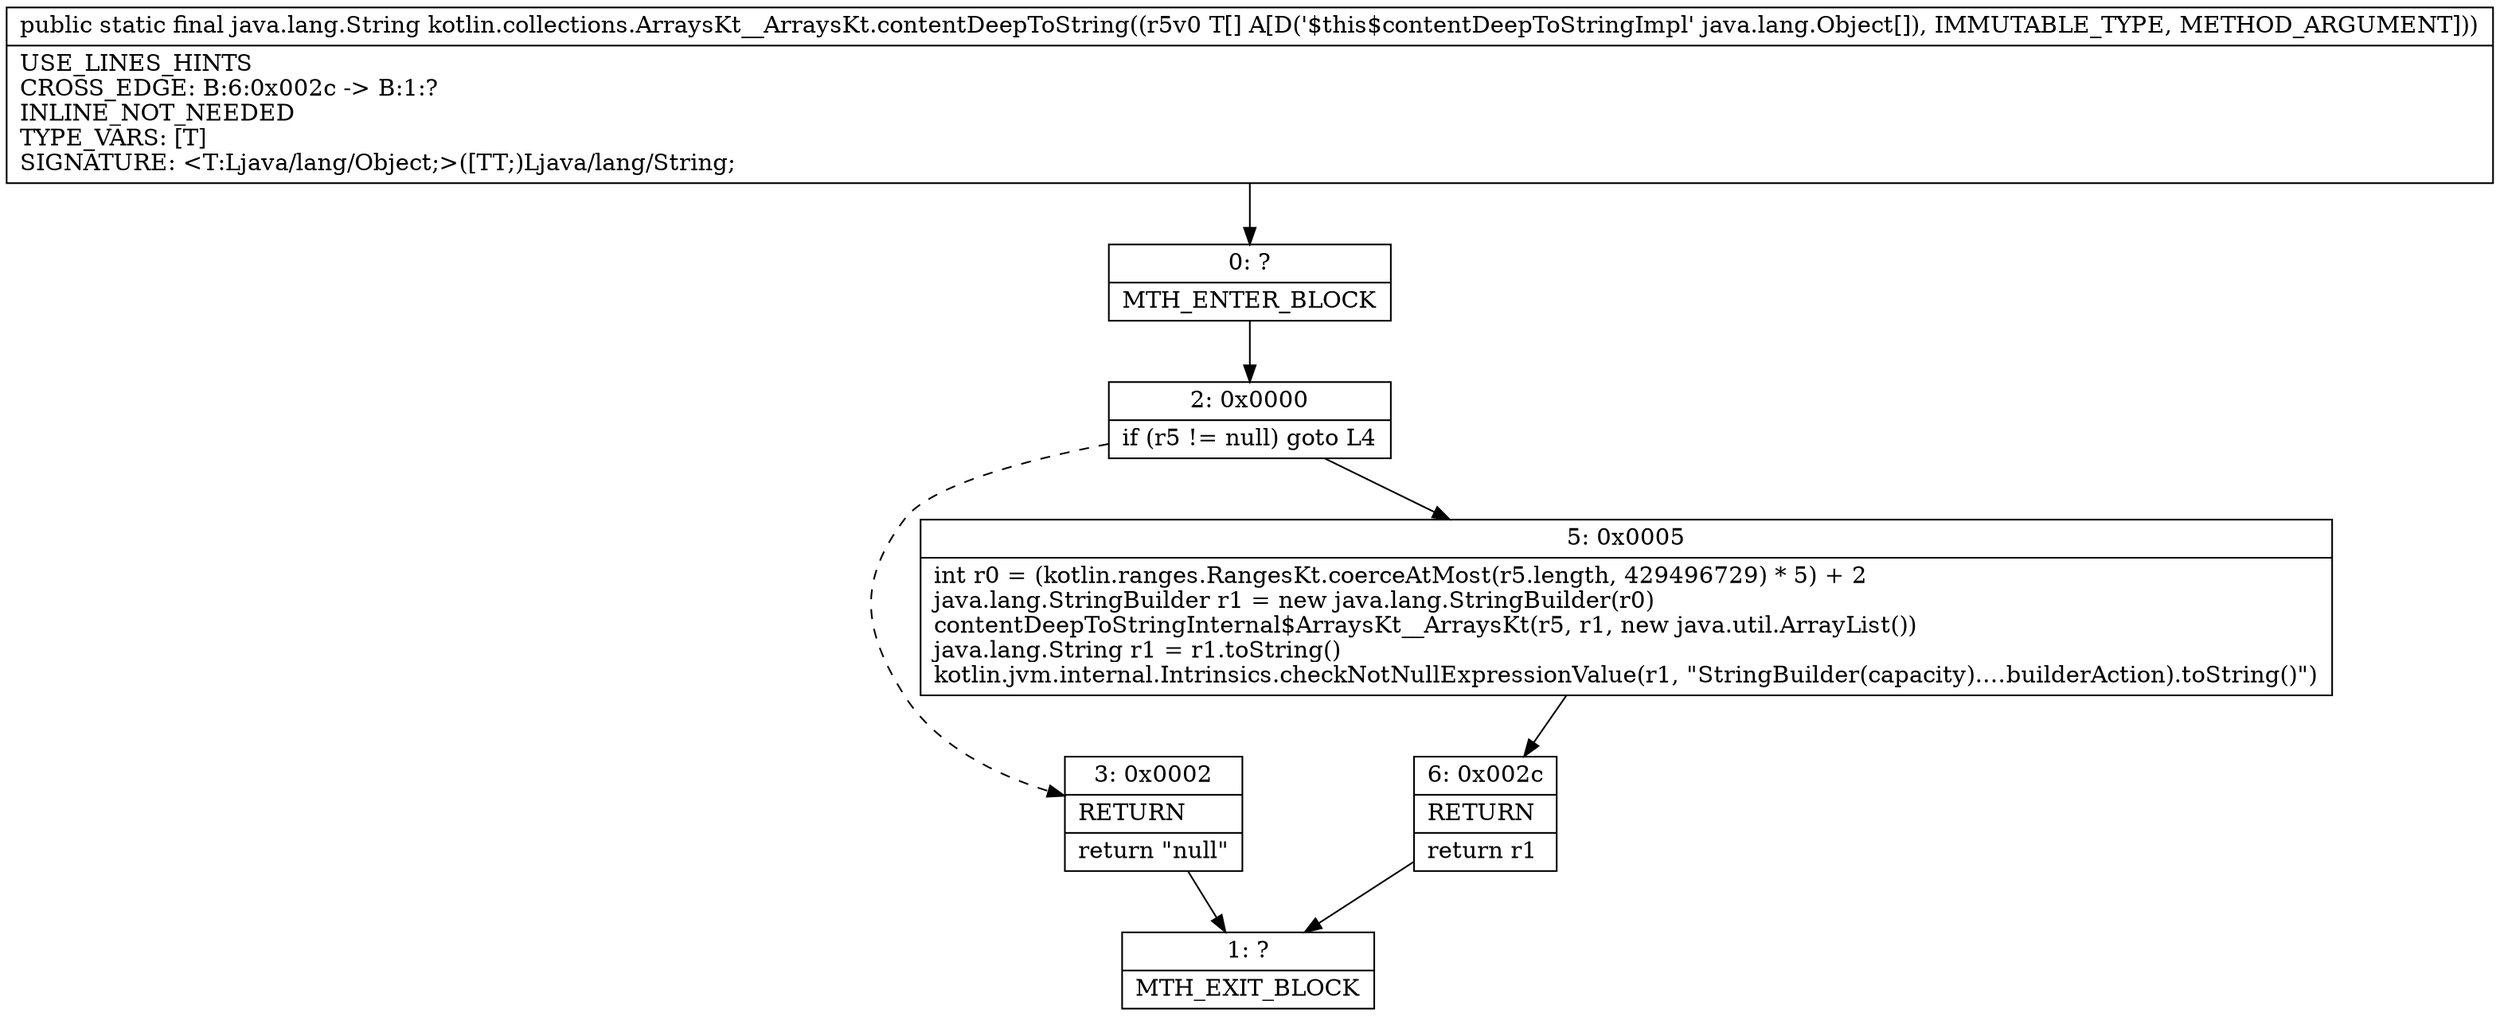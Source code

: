 digraph "CFG forkotlin.collections.ArraysKt__ArraysKt.contentDeepToString([Ljava\/lang\/Object;)Ljava\/lang\/String;" {
Node_0 [shape=record,label="{0\:\ ?|MTH_ENTER_BLOCK\l}"];
Node_2 [shape=record,label="{2\:\ 0x0000|if (r5 != null) goto L4\l}"];
Node_3 [shape=record,label="{3\:\ 0x0002|RETURN\l|return \"null\"\l}"];
Node_1 [shape=record,label="{1\:\ ?|MTH_EXIT_BLOCK\l}"];
Node_5 [shape=record,label="{5\:\ 0x0005|int r0 = (kotlin.ranges.RangesKt.coerceAtMost(r5.length, 429496729) * 5) + 2\ljava.lang.StringBuilder r1 = new java.lang.StringBuilder(r0)\lcontentDeepToStringInternal$ArraysKt__ArraysKt(r5, r1, new java.util.ArrayList())\ljava.lang.String r1 = r1.toString()\lkotlin.jvm.internal.Intrinsics.checkNotNullExpressionValue(r1, \"StringBuilder(capacity).…builderAction).toString()\")\l}"];
Node_6 [shape=record,label="{6\:\ 0x002c|RETURN\l|return r1\l}"];
MethodNode[shape=record,label="{public static final java.lang.String kotlin.collections.ArraysKt__ArraysKt.contentDeepToString((r5v0 T[] A[D('$this$contentDeepToStringImpl' java.lang.Object[]), IMMUTABLE_TYPE, METHOD_ARGUMENT]))  | USE_LINES_HINTS\lCROSS_EDGE: B:6:0x002c \-\> B:1:?\lINLINE_NOT_NEEDED\lTYPE_VARS: [T]\lSIGNATURE: \<T:Ljava\/lang\/Object;\>([TT;)Ljava\/lang\/String;\l}"];
MethodNode -> Node_0;Node_0 -> Node_2;
Node_2 -> Node_3[style=dashed];
Node_2 -> Node_5;
Node_3 -> Node_1;
Node_5 -> Node_6;
Node_6 -> Node_1;
}

